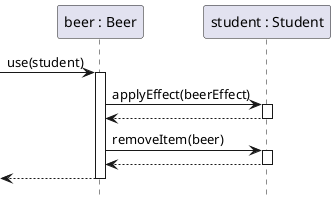 @startuml beer

hide footbox

participant "beer : Beer" as beer
participant "student : Student" as student

[-> beer ++: use(student)
beer -> student ++ : applyEffect(beerEffect)
student --> beer --
beer -> student ++ : removeItem(beer)
student --> beer --
[<-- beer --

@enduml